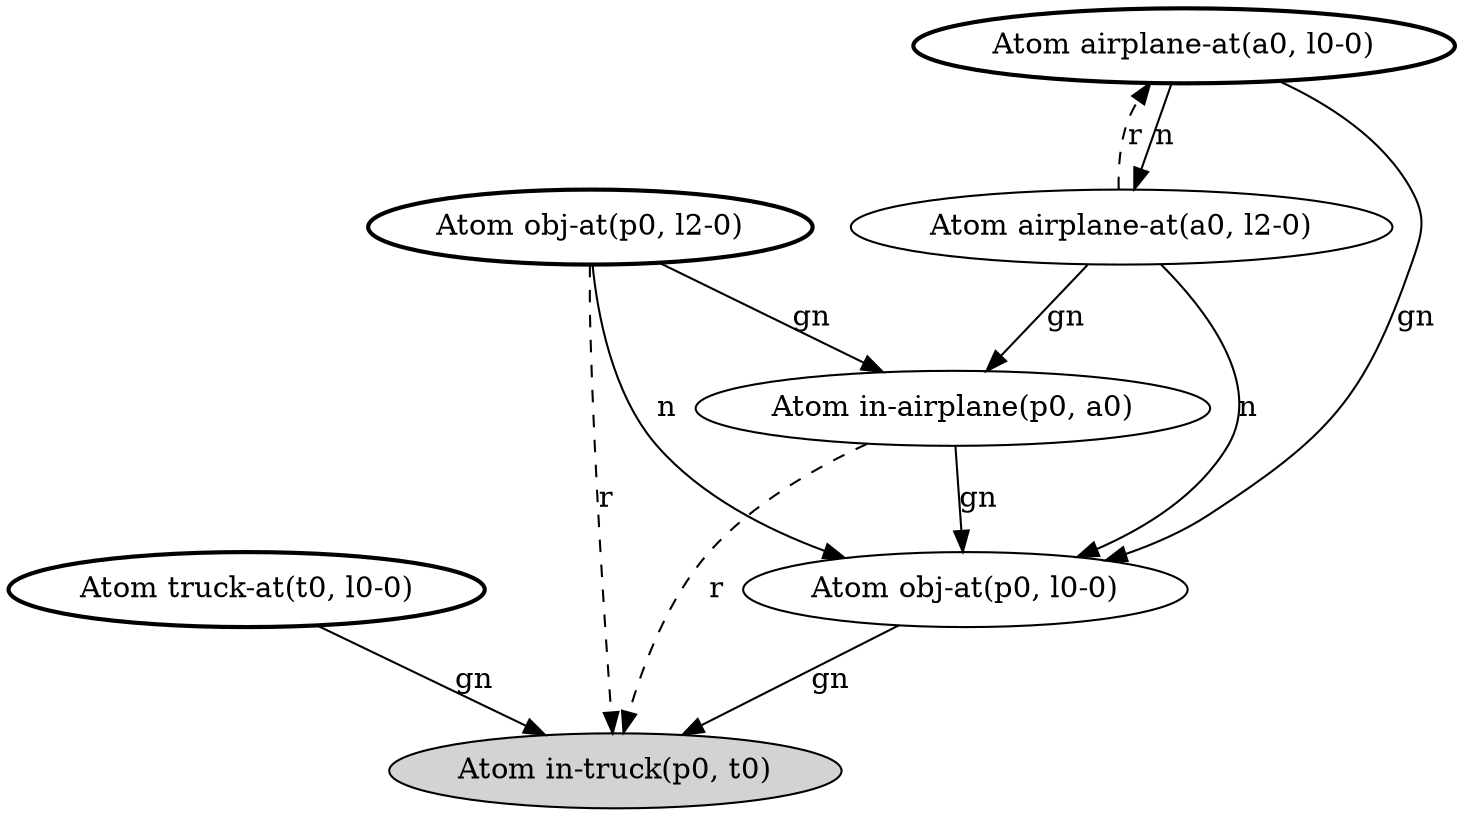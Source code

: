 digraph G {
  lm0 [label="Atom in-truck(p0, t0)", style=filled];
  lm1 [label="Atom truck-at(t0, l0-0)", style=bold];
      lm1 -> lm0 [label="gn"];
  lm2 [label="Atom airplane-at(a0, l0-0)", style=bold];
      lm2 -> lm5 [label="gn"];
      lm2 -> lm3 [label="n"];
  lm3 [label="Atom airplane-at(a0, l2-0)"];
      lm3 -> lm2 [label="r", style=dashed];
      lm3 -> lm4 [label="gn"];
      lm3 -> lm5 [label="n"];
  lm4 [label="Atom in-airplane(p0, a0)"];
      lm4 -> lm0 [label="r", style=dashed];
      lm4 -> lm5 [label="gn"];
  lm5 [label="Atom obj-at(p0, l0-0)"];
      lm5 -> lm0 [label="gn"];
  lm6 [label="Atom obj-at(p0, l2-0)", style=bold];
      lm6 -> lm0 [label="r", style=dashed];
      lm6 -> lm4 [label="gn"];
      lm6 -> lm5 [label="n"];
}
